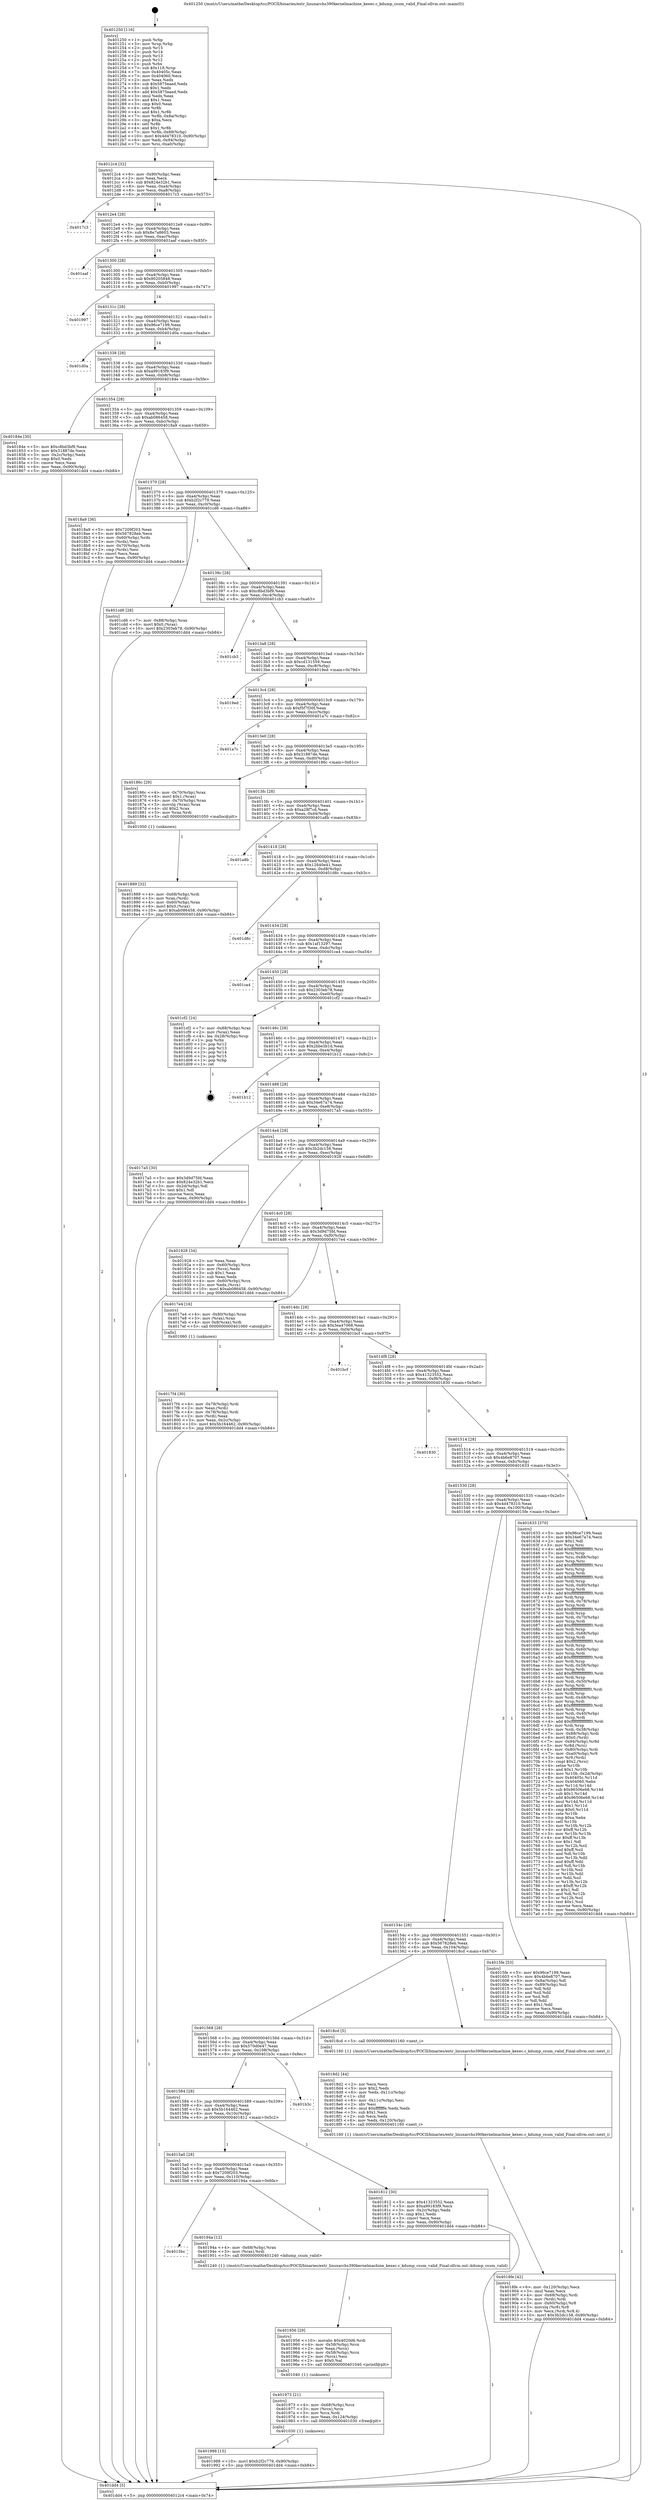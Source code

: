 digraph "0x401250" {
  label = "0x401250 (/mnt/c/Users/mathe/Desktop/tcc/POCII/binaries/extr_linuxarchs390kernelmachine_kexec.c_kdump_csum_valid_Final-ollvm.out::main(0))"
  labelloc = "t"
  node[shape=record]

  Entry [label="",width=0.3,height=0.3,shape=circle,fillcolor=black,style=filled]
  "0x4012c4" [label="{
     0x4012c4 [32]\l
     | [instrs]\l
     &nbsp;&nbsp;0x4012c4 \<+6\>: mov -0x90(%rbp),%eax\l
     &nbsp;&nbsp;0x4012ca \<+2\>: mov %eax,%ecx\l
     &nbsp;&nbsp;0x4012cc \<+6\>: sub $0x824e32b1,%ecx\l
     &nbsp;&nbsp;0x4012d2 \<+6\>: mov %eax,-0xa4(%rbp)\l
     &nbsp;&nbsp;0x4012d8 \<+6\>: mov %ecx,-0xa8(%rbp)\l
     &nbsp;&nbsp;0x4012de \<+6\>: je 00000000004017c3 \<main+0x573\>\l
  }"]
  "0x4017c3" [label="{
     0x4017c3\l
  }", style=dashed]
  "0x4012e4" [label="{
     0x4012e4 [28]\l
     | [instrs]\l
     &nbsp;&nbsp;0x4012e4 \<+5\>: jmp 00000000004012e9 \<main+0x99\>\l
     &nbsp;&nbsp;0x4012e9 \<+6\>: mov -0xa4(%rbp),%eax\l
     &nbsp;&nbsp;0x4012ef \<+5\>: sub $0x8e7a8603,%eax\l
     &nbsp;&nbsp;0x4012f4 \<+6\>: mov %eax,-0xac(%rbp)\l
     &nbsp;&nbsp;0x4012fa \<+6\>: je 0000000000401aaf \<main+0x85f\>\l
  }"]
  Exit [label="",width=0.3,height=0.3,shape=circle,fillcolor=black,style=filled,peripheries=2]
  "0x401aaf" [label="{
     0x401aaf\l
  }", style=dashed]
  "0x401300" [label="{
     0x401300 [28]\l
     | [instrs]\l
     &nbsp;&nbsp;0x401300 \<+5\>: jmp 0000000000401305 \<main+0xb5\>\l
     &nbsp;&nbsp;0x401305 \<+6\>: mov -0xa4(%rbp),%eax\l
     &nbsp;&nbsp;0x40130b \<+5\>: sub $0x90205848,%eax\l
     &nbsp;&nbsp;0x401310 \<+6\>: mov %eax,-0xb0(%rbp)\l
     &nbsp;&nbsp;0x401316 \<+6\>: je 0000000000401997 \<main+0x747\>\l
  }"]
  "0x401988" [label="{
     0x401988 [15]\l
     | [instrs]\l
     &nbsp;&nbsp;0x401988 \<+10\>: movl $0xb2f2c779,-0x90(%rbp)\l
     &nbsp;&nbsp;0x401992 \<+5\>: jmp 0000000000401dd4 \<main+0xb84\>\l
  }"]
  "0x401997" [label="{
     0x401997\l
  }", style=dashed]
  "0x40131c" [label="{
     0x40131c [28]\l
     | [instrs]\l
     &nbsp;&nbsp;0x40131c \<+5\>: jmp 0000000000401321 \<main+0xd1\>\l
     &nbsp;&nbsp;0x401321 \<+6\>: mov -0xa4(%rbp),%eax\l
     &nbsp;&nbsp;0x401327 \<+5\>: sub $0x96ce7199,%eax\l
     &nbsp;&nbsp;0x40132c \<+6\>: mov %eax,-0xb4(%rbp)\l
     &nbsp;&nbsp;0x401332 \<+6\>: je 0000000000401d0a \<main+0xaba\>\l
  }"]
  "0x401973" [label="{
     0x401973 [21]\l
     | [instrs]\l
     &nbsp;&nbsp;0x401973 \<+4\>: mov -0x68(%rbp),%rcx\l
     &nbsp;&nbsp;0x401977 \<+3\>: mov (%rcx),%rcx\l
     &nbsp;&nbsp;0x40197a \<+3\>: mov %rcx,%rdi\l
     &nbsp;&nbsp;0x40197d \<+6\>: mov %eax,-0x124(%rbp)\l
     &nbsp;&nbsp;0x401983 \<+5\>: call 0000000000401030 \<free@plt\>\l
     | [calls]\l
     &nbsp;&nbsp;0x401030 \{1\} (unknown)\l
  }"]
  "0x401d0a" [label="{
     0x401d0a\l
  }", style=dashed]
  "0x401338" [label="{
     0x401338 [28]\l
     | [instrs]\l
     &nbsp;&nbsp;0x401338 \<+5\>: jmp 000000000040133d \<main+0xed\>\l
     &nbsp;&nbsp;0x40133d \<+6\>: mov -0xa4(%rbp),%eax\l
     &nbsp;&nbsp;0x401343 \<+5\>: sub $0xa99183f9,%eax\l
     &nbsp;&nbsp;0x401348 \<+6\>: mov %eax,-0xb8(%rbp)\l
     &nbsp;&nbsp;0x40134e \<+6\>: je 000000000040184e \<main+0x5fe\>\l
  }"]
  "0x401956" [label="{
     0x401956 [29]\l
     | [instrs]\l
     &nbsp;&nbsp;0x401956 \<+10\>: movabs $0x4020d6,%rdi\l
     &nbsp;&nbsp;0x401960 \<+4\>: mov -0x58(%rbp),%rcx\l
     &nbsp;&nbsp;0x401964 \<+2\>: mov %eax,(%rcx)\l
     &nbsp;&nbsp;0x401966 \<+4\>: mov -0x58(%rbp),%rcx\l
     &nbsp;&nbsp;0x40196a \<+2\>: mov (%rcx),%esi\l
     &nbsp;&nbsp;0x40196c \<+2\>: mov $0x0,%al\l
     &nbsp;&nbsp;0x40196e \<+5\>: call 0000000000401040 \<printf@plt\>\l
     | [calls]\l
     &nbsp;&nbsp;0x401040 \{1\} (unknown)\l
  }"]
  "0x40184e" [label="{
     0x40184e [30]\l
     | [instrs]\l
     &nbsp;&nbsp;0x40184e \<+5\>: mov $0xc8bd3bf9,%eax\l
     &nbsp;&nbsp;0x401853 \<+5\>: mov $0x31887de,%ecx\l
     &nbsp;&nbsp;0x401858 \<+3\>: mov -0x2c(%rbp),%edx\l
     &nbsp;&nbsp;0x40185b \<+3\>: cmp $0x0,%edx\l
     &nbsp;&nbsp;0x40185e \<+3\>: cmove %ecx,%eax\l
     &nbsp;&nbsp;0x401861 \<+6\>: mov %eax,-0x90(%rbp)\l
     &nbsp;&nbsp;0x401867 \<+5\>: jmp 0000000000401dd4 \<main+0xb84\>\l
  }"]
  "0x401354" [label="{
     0x401354 [28]\l
     | [instrs]\l
     &nbsp;&nbsp;0x401354 \<+5\>: jmp 0000000000401359 \<main+0x109\>\l
     &nbsp;&nbsp;0x401359 \<+6\>: mov -0xa4(%rbp),%eax\l
     &nbsp;&nbsp;0x40135f \<+5\>: sub $0xab086458,%eax\l
     &nbsp;&nbsp;0x401364 \<+6\>: mov %eax,-0xbc(%rbp)\l
     &nbsp;&nbsp;0x40136a \<+6\>: je 00000000004018a9 \<main+0x659\>\l
  }"]
  "0x4015bc" [label="{
     0x4015bc\l
  }", style=dashed]
  "0x4018a9" [label="{
     0x4018a9 [36]\l
     | [instrs]\l
     &nbsp;&nbsp;0x4018a9 \<+5\>: mov $0x7209f203,%eax\l
     &nbsp;&nbsp;0x4018ae \<+5\>: mov $0x567828eb,%ecx\l
     &nbsp;&nbsp;0x4018b3 \<+4\>: mov -0x60(%rbp),%rdx\l
     &nbsp;&nbsp;0x4018b7 \<+2\>: mov (%rdx),%esi\l
     &nbsp;&nbsp;0x4018b9 \<+4\>: mov -0x70(%rbp),%rdx\l
     &nbsp;&nbsp;0x4018bd \<+2\>: cmp (%rdx),%esi\l
     &nbsp;&nbsp;0x4018bf \<+3\>: cmovl %ecx,%eax\l
     &nbsp;&nbsp;0x4018c2 \<+6\>: mov %eax,-0x90(%rbp)\l
     &nbsp;&nbsp;0x4018c8 \<+5\>: jmp 0000000000401dd4 \<main+0xb84\>\l
  }"]
  "0x401370" [label="{
     0x401370 [28]\l
     | [instrs]\l
     &nbsp;&nbsp;0x401370 \<+5\>: jmp 0000000000401375 \<main+0x125\>\l
     &nbsp;&nbsp;0x401375 \<+6\>: mov -0xa4(%rbp),%eax\l
     &nbsp;&nbsp;0x40137b \<+5\>: sub $0xb2f2c779,%eax\l
     &nbsp;&nbsp;0x401380 \<+6\>: mov %eax,-0xc0(%rbp)\l
     &nbsp;&nbsp;0x401386 \<+6\>: je 0000000000401cd6 \<main+0xa86\>\l
  }"]
  "0x40194a" [label="{
     0x40194a [12]\l
     | [instrs]\l
     &nbsp;&nbsp;0x40194a \<+4\>: mov -0x68(%rbp),%rax\l
     &nbsp;&nbsp;0x40194e \<+3\>: mov (%rax),%rdi\l
     &nbsp;&nbsp;0x401951 \<+5\>: call 0000000000401240 \<kdump_csum_valid\>\l
     | [calls]\l
     &nbsp;&nbsp;0x401240 \{1\} (/mnt/c/Users/mathe/Desktop/tcc/POCII/binaries/extr_linuxarchs390kernelmachine_kexec.c_kdump_csum_valid_Final-ollvm.out::kdump_csum_valid)\l
  }"]
  "0x401cd6" [label="{
     0x401cd6 [28]\l
     | [instrs]\l
     &nbsp;&nbsp;0x401cd6 \<+7\>: mov -0x88(%rbp),%rax\l
     &nbsp;&nbsp;0x401cdd \<+6\>: movl $0x0,(%rax)\l
     &nbsp;&nbsp;0x401ce3 \<+10\>: movl $0x2303eb78,-0x90(%rbp)\l
     &nbsp;&nbsp;0x401ced \<+5\>: jmp 0000000000401dd4 \<main+0xb84\>\l
  }"]
  "0x40138c" [label="{
     0x40138c [28]\l
     | [instrs]\l
     &nbsp;&nbsp;0x40138c \<+5\>: jmp 0000000000401391 \<main+0x141\>\l
     &nbsp;&nbsp;0x401391 \<+6\>: mov -0xa4(%rbp),%eax\l
     &nbsp;&nbsp;0x401397 \<+5\>: sub $0xc8bd3bf9,%eax\l
     &nbsp;&nbsp;0x40139c \<+6\>: mov %eax,-0xc4(%rbp)\l
     &nbsp;&nbsp;0x4013a2 \<+6\>: je 0000000000401cb3 \<main+0xa63\>\l
  }"]
  "0x4018fe" [label="{
     0x4018fe [42]\l
     | [instrs]\l
     &nbsp;&nbsp;0x4018fe \<+6\>: mov -0x120(%rbp),%ecx\l
     &nbsp;&nbsp;0x401904 \<+3\>: imul %eax,%ecx\l
     &nbsp;&nbsp;0x401907 \<+4\>: mov -0x68(%rbp),%rdi\l
     &nbsp;&nbsp;0x40190b \<+3\>: mov (%rdi),%rdi\l
     &nbsp;&nbsp;0x40190e \<+4\>: mov -0x60(%rbp),%r8\l
     &nbsp;&nbsp;0x401912 \<+3\>: movslq (%r8),%r8\l
     &nbsp;&nbsp;0x401915 \<+4\>: mov %ecx,(%rdi,%r8,4)\l
     &nbsp;&nbsp;0x401919 \<+10\>: movl $0x3b2dc158,-0x90(%rbp)\l
     &nbsp;&nbsp;0x401923 \<+5\>: jmp 0000000000401dd4 \<main+0xb84\>\l
  }"]
  "0x401cb3" [label="{
     0x401cb3\l
  }", style=dashed]
  "0x4013a8" [label="{
     0x4013a8 [28]\l
     | [instrs]\l
     &nbsp;&nbsp;0x4013a8 \<+5\>: jmp 00000000004013ad \<main+0x15d\>\l
     &nbsp;&nbsp;0x4013ad \<+6\>: mov -0xa4(%rbp),%eax\l
     &nbsp;&nbsp;0x4013b3 \<+5\>: sub $0xcd131559,%eax\l
     &nbsp;&nbsp;0x4013b8 \<+6\>: mov %eax,-0xc8(%rbp)\l
     &nbsp;&nbsp;0x4013be \<+6\>: je 00000000004019ed \<main+0x79d\>\l
  }"]
  "0x4018d2" [label="{
     0x4018d2 [44]\l
     | [instrs]\l
     &nbsp;&nbsp;0x4018d2 \<+2\>: xor %ecx,%ecx\l
     &nbsp;&nbsp;0x4018d4 \<+5\>: mov $0x2,%edx\l
     &nbsp;&nbsp;0x4018d9 \<+6\>: mov %edx,-0x11c(%rbp)\l
     &nbsp;&nbsp;0x4018df \<+1\>: cltd\l
     &nbsp;&nbsp;0x4018e0 \<+6\>: mov -0x11c(%rbp),%esi\l
     &nbsp;&nbsp;0x4018e6 \<+2\>: idiv %esi\l
     &nbsp;&nbsp;0x4018e8 \<+6\>: imul $0xfffffffe,%edx,%edx\l
     &nbsp;&nbsp;0x4018ee \<+3\>: sub $0x1,%ecx\l
     &nbsp;&nbsp;0x4018f1 \<+2\>: sub %ecx,%edx\l
     &nbsp;&nbsp;0x4018f3 \<+6\>: mov %edx,-0x120(%rbp)\l
     &nbsp;&nbsp;0x4018f9 \<+5\>: call 0000000000401160 \<next_i\>\l
     | [calls]\l
     &nbsp;&nbsp;0x401160 \{1\} (/mnt/c/Users/mathe/Desktop/tcc/POCII/binaries/extr_linuxarchs390kernelmachine_kexec.c_kdump_csum_valid_Final-ollvm.out::next_i)\l
  }"]
  "0x4019ed" [label="{
     0x4019ed\l
  }", style=dashed]
  "0x4013c4" [label="{
     0x4013c4 [28]\l
     | [instrs]\l
     &nbsp;&nbsp;0x4013c4 \<+5\>: jmp 00000000004013c9 \<main+0x179\>\l
     &nbsp;&nbsp;0x4013c9 \<+6\>: mov -0xa4(%rbp),%eax\l
     &nbsp;&nbsp;0x4013cf \<+5\>: sub $0xf5f7f30f,%eax\l
     &nbsp;&nbsp;0x4013d4 \<+6\>: mov %eax,-0xcc(%rbp)\l
     &nbsp;&nbsp;0x4013da \<+6\>: je 0000000000401a7c \<main+0x82c\>\l
  }"]
  "0x401889" [label="{
     0x401889 [32]\l
     | [instrs]\l
     &nbsp;&nbsp;0x401889 \<+4\>: mov -0x68(%rbp),%rdi\l
     &nbsp;&nbsp;0x40188d \<+3\>: mov %rax,(%rdi)\l
     &nbsp;&nbsp;0x401890 \<+4\>: mov -0x60(%rbp),%rax\l
     &nbsp;&nbsp;0x401894 \<+6\>: movl $0x0,(%rax)\l
     &nbsp;&nbsp;0x40189a \<+10\>: movl $0xab086458,-0x90(%rbp)\l
     &nbsp;&nbsp;0x4018a4 \<+5\>: jmp 0000000000401dd4 \<main+0xb84\>\l
  }"]
  "0x401a7c" [label="{
     0x401a7c\l
  }", style=dashed]
  "0x4013e0" [label="{
     0x4013e0 [28]\l
     | [instrs]\l
     &nbsp;&nbsp;0x4013e0 \<+5\>: jmp 00000000004013e5 \<main+0x195\>\l
     &nbsp;&nbsp;0x4013e5 \<+6\>: mov -0xa4(%rbp),%eax\l
     &nbsp;&nbsp;0x4013eb \<+5\>: sub $0x31887de,%eax\l
     &nbsp;&nbsp;0x4013f0 \<+6\>: mov %eax,-0xd0(%rbp)\l
     &nbsp;&nbsp;0x4013f6 \<+6\>: je 000000000040186c \<main+0x61c\>\l
  }"]
  "0x4015a0" [label="{
     0x4015a0 [28]\l
     | [instrs]\l
     &nbsp;&nbsp;0x4015a0 \<+5\>: jmp 00000000004015a5 \<main+0x355\>\l
     &nbsp;&nbsp;0x4015a5 \<+6\>: mov -0xa4(%rbp),%eax\l
     &nbsp;&nbsp;0x4015ab \<+5\>: sub $0x7209f203,%eax\l
     &nbsp;&nbsp;0x4015b0 \<+6\>: mov %eax,-0x110(%rbp)\l
     &nbsp;&nbsp;0x4015b6 \<+6\>: je 000000000040194a \<main+0x6fa\>\l
  }"]
  "0x40186c" [label="{
     0x40186c [29]\l
     | [instrs]\l
     &nbsp;&nbsp;0x40186c \<+4\>: mov -0x70(%rbp),%rax\l
     &nbsp;&nbsp;0x401870 \<+6\>: movl $0x1,(%rax)\l
     &nbsp;&nbsp;0x401876 \<+4\>: mov -0x70(%rbp),%rax\l
     &nbsp;&nbsp;0x40187a \<+3\>: movslq (%rax),%rax\l
     &nbsp;&nbsp;0x40187d \<+4\>: shl $0x2,%rax\l
     &nbsp;&nbsp;0x401881 \<+3\>: mov %rax,%rdi\l
     &nbsp;&nbsp;0x401884 \<+5\>: call 0000000000401050 \<malloc@plt\>\l
     | [calls]\l
     &nbsp;&nbsp;0x401050 \{1\} (unknown)\l
  }"]
  "0x4013fc" [label="{
     0x4013fc [28]\l
     | [instrs]\l
     &nbsp;&nbsp;0x4013fc \<+5\>: jmp 0000000000401401 \<main+0x1b1\>\l
     &nbsp;&nbsp;0x401401 \<+6\>: mov -0xa4(%rbp),%eax\l
     &nbsp;&nbsp;0x401407 \<+5\>: sub $0xa28f7cd,%eax\l
     &nbsp;&nbsp;0x40140c \<+6\>: mov %eax,-0xd4(%rbp)\l
     &nbsp;&nbsp;0x401412 \<+6\>: je 0000000000401a8b \<main+0x83b\>\l
  }"]
  "0x401812" [label="{
     0x401812 [30]\l
     | [instrs]\l
     &nbsp;&nbsp;0x401812 \<+5\>: mov $0x41323552,%eax\l
     &nbsp;&nbsp;0x401817 \<+5\>: mov $0xa99183f9,%ecx\l
     &nbsp;&nbsp;0x40181c \<+3\>: mov -0x2c(%rbp),%edx\l
     &nbsp;&nbsp;0x40181f \<+3\>: cmp $0x1,%edx\l
     &nbsp;&nbsp;0x401822 \<+3\>: cmovl %ecx,%eax\l
     &nbsp;&nbsp;0x401825 \<+6\>: mov %eax,-0x90(%rbp)\l
     &nbsp;&nbsp;0x40182b \<+5\>: jmp 0000000000401dd4 \<main+0xb84\>\l
  }"]
  "0x401a8b" [label="{
     0x401a8b\l
  }", style=dashed]
  "0x401418" [label="{
     0x401418 [28]\l
     | [instrs]\l
     &nbsp;&nbsp;0x401418 \<+5\>: jmp 000000000040141d \<main+0x1cd\>\l
     &nbsp;&nbsp;0x40141d \<+6\>: mov -0xa4(%rbp),%eax\l
     &nbsp;&nbsp;0x401423 \<+5\>: sub $0x12640e41,%eax\l
     &nbsp;&nbsp;0x401428 \<+6\>: mov %eax,-0xd8(%rbp)\l
     &nbsp;&nbsp;0x40142e \<+6\>: je 0000000000401d8c \<main+0xb3c\>\l
  }"]
  "0x401584" [label="{
     0x401584 [28]\l
     | [instrs]\l
     &nbsp;&nbsp;0x401584 \<+5\>: jmp 0000000000401589 \<main+0x339\>\l
     &nbsp;&nbsp;0x401589 \<+6\>: mov -0xa4(%rbp),%eax\l
     &nbsp;&nbsp;0x40158f \<+5\>: sub $0x5b164462,%eax\l
     &nbsp;&nbsp;0x401594 \<+6\>: mov %eax,-0x10c(%rbp)\l
     &nbsp;&nbsp;0x40159a \<+6\>: je 0000000000401812 \<main+0x5c2\>\l
  }"]
  "0x401d8c" [label="{
     0x401d8c\l
  }", style=dashed]
  "0x401434" [label="{
     0x401434 [28]\l
     | [instrs]\l
     &nbsp;&nbsp;0x401434 \<+5\>: jmp 0000000000401439 \<main+0x1e9\>\l
     &nbsp;&nbsp;0x401439 \<+6\>: mov -0xa4(%rbp),%eax\l
     &nbsp;&nbsp;0x40143f \<+5\>: sub $0x1af13297,%eax\l
     &nbsp;&nbsp;0x401444 \<+6\>: mov %eax,-0xdc(%rbp)\l
     &nbsp;&nbsp;0x40144a \<+6\>: je 0000000000401ca4 \<main+0xa54\>\l
  }"]
  "0x401b3c" [label="{
     0x401b3c\l
  }", style=dashed]
  "0x401ca4" [label="{
     0x401ca4\l
  }", style=dashed]
  "0x401450" [label="{
     0x401450 [28]\l
     | [instrs]\l
     &nbsp;&nbsp;0x401450 \<+5\>: jmp 0000000000401455 \<main+0x205\>\l
     &nbsp;&nbsp;0x401455 \<+6\>: mov -0xa4(%rbp),%eax\l
     &nbsp;&nbsp;0x40145b \<+5\>: sub $0x2303eb78,%eax\l
     &nbsp;&nbsp;0x401460 \<+6\>: mov %eax,-0xe0(%rbp)\l
     &nbsp;&nbsp;0x401466 \<+6\>: je 0000000000401cf2 \<main+0xaa2\>\l
  }"]
  "0x401568" [label="{
     0x401568 [28]\l
     | [instrs]\l
     &nbsp;&nbsp;0x401568 \<+5\>: jmp 000000000040156d \<main+0x31d\>\l
     &nbsp;&nbsp;0x40156d \<+6\>: mov -0xa4(%rbp),%eax\l
     &nbsp;&nbsp;0x401573 \<+5\>: sub $0x570d0e47,%eax\l
     &nbsp;&nbsp;0x401578 \<+6\>: mov %eax,-0x108(%rbp)\l
     &nbsp;&nbsp;0x40157e \<+6\>: je 0000000000401b3c \<main+0x8ec\>\l
  }"]
  "0x401cf2" [label="{
     0x401cf2 [24]\l
     | [instrs]\l
     &nbsp;&nbsp;0x401cf2 \<+7\>: mov -0x88(%rbp),%rax\l
     &nbsp;&nbsp;0x401cf9 \<+2\>: mov (%rax),%eax\l
     &nbsp;&nbsp;0x401cfb \<+4\>: lea -0x28(%rbp),%rsp\l
     &nbsp;&nbsp;0x401cff \<+1\>: pop %rbx\l
     &nbsp;&nbsp;0x401d00 \<+2\>: pop %r12\l
     &nbsp;&nbsp;0x401d02 \<+2\>: pop %r13\l
     &nbsp;&nbsp;0x401d04 \<+2\>: pop %r14\l
     &nbsp;&nbsp;0x401d06 \<+2\>: pop %r15\l
     &nbsp;&nbsp;0x401d08 \<+1\>: pop %rbp\l
     &nbsp;&nbsp;0x401d09 \<+1\>: ret\l
  }"]
  "0x40146c" [label="{
     0x40146c [28]\l
     | [instrs]\l
     &nbsp;&nbsp;0x40146c \<+5\>: jmp 0000000000401471 \<main+0x221\>\l
     &nbsp;&nbsp;0x401471 \<+6\>: mov -0xa4(%rbp),%eax\l
     &nbsp;&nbsp;0x401477 \<+5\>: sub $0x2bbe3b1d,%eax\l
     &nbsp;&nbsp;0x40147c \<+6\>: mov %eax,-0xe4(%rbp)\l
     &nbsp;&nbsp;0x401482 \<+6\>: je 0000000000401b12 \<main+0x8c2\>\l
  }"]
  "0x4018cd" [label="{
     0x4018cd [5]\l
     | [instrs]\l
     &nbsp;&nbsp;0x4018cd \<+5\>: call 0000000000401160 \<next_i\>\l
     | [calls]\l
     &nbsp;&nbsp;0x401160 \{1\} (/mnt/c/Users/mathe/Desktop/tcc/POCII/binaries/extr_linuxarchs390kernelmachine_kexec.c_kdump_csum_valid_Final-ollvm.out::next_i)\l
  }"]
  "0x401b12" [label="{
     0x401b12\l
  }", style=dashed]
  "0x401488" [label="{
     0x401488 [28]\l
     | [instrs]\l
     &nbsp;&nbsp;0x401488 \<+5\>: jmp 000000000040148d \<main+0x23d\>\l
     &nbsp;&nbsp;0x40148d \<+6\>: mov -0xa4(%rbp),%eax\l
     &nbsp;&nbsp;0x401493 \<+5\>: sub $0x34e67a74,%eax\l
     &nbsp;&nbsp;0x401498 \<+6\>: mov %eax,-0xe8(%rbp)\l
     &nbsp;&nbsp;0x40149e \<+6\>: je 00000000004017a5 \<main+0x555\>\l
  }"]
  "0x4017f4" [label="{
     0x4017f4 [30]\l
     | [instrs]\l
     &nbsp;&nbsp;0x4017f4 \<+4\>: mov -0x78(%rbp),%rdi\l
     &nbsp;&nbsp;0x4017f8 \<+2\>: mov %eax,(%rdi)\l
     &nbsp;&nbsp;0x4017fa \<+4\>: mov -0x78(%rbp),%rdi\l
     &nbsp;&nbsp;0x4017fe \<+2\>: mov (%rdi),%eax\l
     &nbsp;&nbsp;0x401800 \<+3\>: mov %eax,-0x2c(%rbp)\l
     &nbsp;&nbsp;0x401803 \<+10\>: movl $0x5b164462,-0x90(%rbp)\l
     &nbsp;&nbsp;0x40180d \<+5\>: jmp 0000000000401dd4 \<main+0xb84\>\l
  }"]
  "0x4017a5" [label="{
     0x4017a5 [30]\l
     | [instrs]\l
     &nbsp;&nbsp;0x4017a5 \<+5\>: mov $0x3d9d75fd,%eax\l
     &nbsp;&nbsp;0x4017aa \<+5\>: mov $0x824e32b1,%ecx\l
     &nbsp;&nbsp;0x4017af \<+3\>: mov -0x2d(%rbp),%dl\l
     &nbsp;&nbsp;0x4017b2 \<+3\>: test $0x1,%dl\l
     &nbsp;&nbsp;0x4017b5 \<+3\>: cmovne %ecx,%eax\l
     &nbsp;&nbsp;0x4017b8 \<+6\>: mov %eax,-0x90(%rbp)\l
     &nbsp;&nbsp;0x4017be \<+5\>: jmp 0000000000401dd4 \<main+0xb84\>\l
  }"]
  "0x4014a4" [label="{
     0x4014a4 [28]\l
     | [instrs]\l
     &nbsp;&nbsp;0x4014a4 \<+5\>: jmp 00000000004014a9 \<main+0x259\>\l
     &nbsp;&nbsp;0x4014a9 \<+6\>: mov -0xa4(%rbp),%eax\l
     &nbsp;&nbsp;0x4014af \<+5\>: sub $0x3b2dc158,%eax\l
     &nbsp;&nbsp;0x4014b4 \<+6\>: mov %eax,-0xec(%rbp)\l
     &nbsp;&nbsp;0x4014ba \<+6\>: je 0000000000401928 \<main+0x6d8\>\l
  }"]
  "0x401250" [label="{
     0x401250 [116]\l
     | [instrs]\l
     &nbsp;&nbsp;0x401250 \<+1\>: push %rbp\l
     &nbsp;&nbsp;0x401251 \<+3\>: mov %rsp,%rbp\l
     &nbsp;&nbsp;0x401254 \<+2\>: push %r15\l
     &nbsp;&nbsp;0x401256 \<+2\>: push %r14\l
     &nbsp;&nbsp;0x401258 \<+2\>: push %r13\l
     &nbsp;&nbsp;0x40125a \<+2\>: push %r12\l
     &nbsp;&nbsp;0x40125c \<+1\>: push %rbx\l
     &nbsp;&nbsp;0x40125d \<+7\>: sub $0x118,%rsp\l
     &nbsp;&nbsp;0x401264 \<+7\>: mov 0x40405c,%eax\l
     &nbsp;&nbsp;0x40126b \<+7\>: mov 0x404060,%ecx\l
     &nbsp;&nbsp;0x401272 \<+2\>: mov %eax,%edx\l
     &nbsp;&nbsp;0x401274 \<+6\>: sub $0x5875eaed,%edx\l
     &nbsp;&nbsp;0x40127a \<+3\>: sub $0x1,%edx\l
     &nbsp;&nbsp;0x40127d \<+6\>: add $0x5875eaed,%edx\l
     &nbsp;&nbsp;0x401283 \<+3\>: imul %edx,%eax\l
     &nbsp;&nbsp;0x401286 \<+3\>: and $0x1,%eax\l
     &nbsp;&nbsp;0x401289 \<+3\>: cmp $0x0,%eax\l
     &nbsp;&nbsp;0x40128c \<+4\>: sete %r8b\l
     &nbsp;&nbsp;0x401290 \<+4\>: and $0x1,%r8b\l
     &nbsp;&nbsp;0x401294 \<+7\>: mov %r8b,-0x8a(%rbp)\l
     &nbsp;&nbsp;0x40129b \<+3\>: cmp $0xa,%ecx\l
     &nbsp;&nbsp;0x40129e \<+4\>: setl %r8b\l
     &nbsp;&nbsp;0x4012a2 \<+4\>: and $0x1,%r8b\l
     &nbsp;&nbsp;0x4012a6 \<+7\>: mov %r8b,-0x89(%rbp)\l
     &nbsp;&nbsp;0x4012ad \<+10\>: movl $0x4d478310,-0x90(%rbp)\l
     &nbsp;&nbsp;0x4012b7 \<+6\>: mov %edi,-0x94(%rbp)\l
     &nbsp;&nbsp;0x4012bd \<+7\>: mov %rsi,-0xa0(%rbp)\l
  }"]
  "0x401928" [label="{
     0x401928 [34]\l
     | [instrs]\l
     &nbsp;&nbsp;0x401928 \<+2\>: xor %eax,%eax\l
     &nbsp;&nbsp;0x40192a \<+4\>: mov -0x60(%rbp),%rcx\l
     &nbsp;&nbsp;0x40192e \<+2\>: mov (%rcx),%edx\l
     &nbsp;&nbsp;0x401930 \<+3\>: sub $0x1,%eax\l
     &nbsp;&nbsp;0x401933 \<+2\>: sub %eax,%edx\l
     &nbsp;&nbsp;0x401935 \<+4\>: mov -0x60(%rbp),%rcx\l
     &nbsp;&nbsp;0x401939 \<+2\>: mov %edx,(%rcx)\l
     &nbsp;&nbsp;0x40193b \<+10\>: movl $0xab086458,-0x90(%rbp)\l
     &nbsp;&nbsp;0x401945 \<+5\>: jmp 0000000000401dd4 \<main+0xb84\>\l
  }"]
  "0x4014c0" [label="{
     0x4014c0 [28]\l
     | [instrs]\l
     &nbsp;&nbsp;0x4014c0 \<+5\>: jmp 00000000004014c5 \<main+0x275\>\l
     &nbsp;&nbsp;0x4014c5 \<+6\>: mov -0xa4(%rbp),%eax\l
     &nbsp;&nbsp;0x4014cb \<+5\>: sub $0x3d9d75fd,%eax\l
     &nbsp;&nbsp;0x4014d0 \<+6\>: mov %eax,-0xf0(%rbp)\l
     &nbsp;&nbsp;0x4014d6 \<+6\>: je 00000000004017e4 \<main+0x594\>\l
  }"]
  "0x401dd4" [label="{
     0x401dd4 [5]\l
     | [instrs]\l
     &nbsp;&nbsp;0x401dd4 \<+5\>: jmp 00000000004012c4 \<main+0x74\>\l
  }"]
  "0x4017e4" [label="{
     0x4017e4 [16]\l
     | [instrs]\l
     &nbsp;&nbsp;0x4017e4 \<+4\>: mov -0x80(%rbp),%rax\l
     &nbsp;&nbsp;0x4017e8 \<+3\>: mov (%rax),%rax\l
     &nbsp;&nbsp;0x4017eb \<+4\>: mov 0x8(%rax),%rdi\l
     &nbsp;&nbsp;0x4017ef \<+5\>: call 0000000000401060 \<atoi@plt\>\l
     | [calls]\l
     &nbsp;&nbsp;0x401060 \{1\} (unknown)\l
  }"]
  "0x4014dc" [label="{
     0x4014dc [28]\l
     | [instrs]\l
     &nbsp;&nbsp;0x4014dc \<+5\>: jmp 00000000004014e1 \<main+0x291\>\l
     &nbsp;&nbsp;0x4014e1 \<+6\>: mov -0xa4(%rbp),%eax\l
     &nbsp;&nbsp;0x4014e7 \<+5\>: sub $0x3ea47068,%eax\l
     &nbsp;&nbsp;0x4014ec \<+6\>: mov %eax,-0xf4(%rbp)\l
     &nbsp;&nbsp;0x4014f2 \<+6\>: je 0000000000401bcf \<main+0x97f\>\l
  }"]
  "0x40154c" [label="{
     0x40154c [28]\l
     | [instrs]\l
     &nbsp;&nbsp;0x40154c \<+5\>: jmp 0000000000401551 \<main+0x301\>\l
     &nbsp;&nbsp;0x401551 \<+6\>: mov -0xa4(%rbp),%eax\l
     &nbsp;&nbsp;0x401557 \<+5\>: sub $0x567828eb,%eax\l
     &nbsp;&nbsp;0x40155c \<+6\>: mov %eax,-0x104(%rbp)\l
     &nbsp;&nbsp;0x401562 \<+6\>: je 00000000004018cd \<main+0x67d\>\l
  }"]
  "0x401bcf" [label="{
     0x401bcf\l
  }", style=dashed]
  "0x4014f8" [label="{
     0x4014f8 [28]\l
     | [instrs]\l
     &nbsp;&nbsp;0x4014f8 \<+5\>: jmp 00000000004014fd \<main+0x2ad\>\l
     &nbsp;&nbsp;0x4014fd \<+6\>: mov -0xa4(%rbp),%eax\l
     &nbsp;&nbsp;0x401503 \<+5\>: sub $0x41323552,%eax\l
     &nbsp;&nbsp;0x401508 \<+6\>: mov %eax,-0xf8(%rbp)\l
     &nbsp;&nbsp;0x40150e \<+6\>: je 0000000000401830 \<main+0x5e0\>\l
  }"]
  "0x4015fe" [label="{
     0x4015fe [53]\l
     | [instrs]\l
     &nbsp;&nbsp;0x4015fe \<+5\>: mov $0x96ce7199,%eax\l
     &nbsp;&nbsp;0x401603 \<+5\>: mov $0x4b6e8707,%ecx\l
     &nbsp;&nbsp;0x401608 \<+6\>: mov -0x8a(%rbp),%dl\l
     &nbsp;&nbsp;0x40160e \<+7\>: mov -0x89(%rbp),%sil\l
     &nbsp;&nbsp;0x401615 \<+3\>: mov %dl,%dil\l
     &nbsp;&nbsp;0x401618 \<+3\>: and %sil,%dil\l
     &nbsp;&nbsp;0x40161b \<+3\>: xor %sil,%dl\l
     &nbsp;&nbsp;0x40161e \<+3\>: or %dl,%dil\l
     &nbsp;&nbsp;0x401621 \<+4\>: test $0x1,%dil\l
     &nbsp;&nbsp;0x401625 \<+3\>: cmovne %ecx,%eax\l
     &nbsp;&nbsp;0x401628 \<+6\>: mov %eax,-0x90(%rbp)\l
     &nbsp;&nbsp;0x40162e \<+5\>: jmp 0000000000401dd4 \<main+0xb84\>\l
  }"]
  "0x401830" [label="{
     0x401830\l
  }", style=dashed]
  "0x401514" [label="{
     0x401514 [28]\l
     | [instrs]\l
     &nbsp;&nbsp;0x401514 \<+5\>: jmp 0000000000401519 \<main+0x2c9\>\l
     &nbsp;&nbsp;0x401519 \<+6\>: mov -0xa4(%rbp),%eax\l
     &nbsp;&nbsp;0x40151f \<+5\>: sub $0x4b6e8707,%eax\l
     &nbsp;&nbsp;0x401524 \<+6\>: mov %eax,-0xfc(%rbp)\l
     &nbsp;&nbsp;0x40152a \<+6\>: je 0000000000401633 \<main+0x3e3\>\l
  }"]
  "0x401530" [label="{
     0x401530 [28]\l
     | [instrs]\l
     &nbsp;&nbsp;0x401530 \<+5\>: jmp 0000000000401535 \<main+0x2e5\>\l
     &nbsp;&nbsp;0x401535 \<+6\>: mov -0xa4(%rbp),%eax\l
     &nbsp;&nbsp;0x40153b \<+5\>: sub $0x4d478310,%eax\l
     &nbsp;&nbsp;0x401540 \<+6\>: mov %eax,-0x100(%rbp)\l
     &nbsp;&nbsp;0x401546 \<+6\>: je 00000000004015fe \<main+0x3ae\>\l
  }"]
  "0x401633" [label="{
     0x401633 [370]\l
     | [instrs]\l
     &nbsp;&nbsp;0x401633 \<+5\>: mov $0x96ce7199,%eax\l
     &nbsp;&nbsp;0x401638 \<+5\>: mov $0x34e67a74,%ecx\l
     &nbsp;&nbsp;0x40163d \<+2\>: mov $0x1,%dl\l
     &nbsp;&nbsp;0x40163f \<+3\>: mov %rsp,%rsi\l
     &nbsp;&nbsp;0x401642 \<+4\>: add $0xfffffffffffffff0,%rsi\l
     &nbsp;&nbsp;0x401646 \<+3\>: mov %rsi,%rsp\l
     &nbsp;&nbsp;0x401649 \<+7\>: mov %rsi,-0x88(%rbp)\l
     &nbsp;&nbsp;0x401650 \<+3\>: mov %rsp,%rsi\l
     &nbsp;&nbsp;0x401653 \<+4\>: add $0xfffffffffffffff0,%rsi\l
     &nbsp;&nbsp;0x401657 \<+3\>: mov %rsi,%rsp\l
     &nbsp;&nbsp;0x40165a \<+3\>: mov %rsp,%rdi\l
     &nbsp;&nbsp;0x40165d \<+4\>: add $0xfffffffffffffff0,%rdi\l
     &nbsp;&nbsp;0x401661 \<+3\>: mov %rdi,%rsp\l
     &nbsp;&nbsp;0x401664 \<+4\>: mov %rdi,-0x80(%rbp)\l
     &nbsp;&nbsp;0x401668 \<+3\>: mov %rsp,%rdi\l
     &nbsp;&nbsp;0x40166b \<+4\>: add $0xfffffffffffffff0,%rdi\l
     &nbsp;&nbsp;0x40166f \<+3\>: mov %rdi,%rsp\l
     &nbsp;&nbsp;0x401672 \<+4\>: mov %rdi,-0x78(%rbp)\l
     &nbsp;&nbsp;0x401676 \<+3\>: mov %rsp,%rdi\l
     &nbsp;&nbsp;0x401679 \<+4\>: add $0xfffffffffffffff0,%rdi\l
     &nbsp;&nbsp;0x40167d \<+3\>: mov %rdi,%rsp\l
     &nbsp;&nbsp;0x401680 \<+4\>: mov %rdi,-0x70(%rbp)\l
     &nbsp;&nbsp;0x401684 \<+3\>: mov %rsp,%rdi\l
     &nbsp;&nbsp;0x401687 \<+4\>: add $0xfffffffffffffff0,%rdi\l
     &nbsp;&nbsp;0x40168b \<+3\>: mov %rdi,%rsp\l
     &nbsp;&nbsp;0x40168e \<+4\>: mov %rdi,-0x68(%rbp)\l
     &nbsp;&nbsp;0x401692 \<+3\>: mov %rsp,%rdi\l
     &nbsp;&nbsp;0x401695 \<+4\>: add $0xfffffffffffffff0,%rdi\l
     &nbsp;&nbsp;0x401699 \<+3\>: mov %rdi,%rsp\l
     &nbsp;&nbsp;0x40169c \<+4\>: mov %rdi,-0x60(%rbp)\l
     &nbsp;&nbsp;0x4016a0 \<+3\>: mov %rsp,%rdi\l
     &nbsp;&nbsp;0x4016a3 \<+4\>: add $0xfffffffffffffff0,%rdi\l
     &nbsp;&nbsp;0x4016a7 \<+3\>: mov %rdi,%rsp\l
     &nbsp;&nbsp;0x4016aa \<+4\>: mov %rdi,-0x58(%rbp)\l
     &nbsp;&nbsp;0x4016ae \<+3\>: mov %rsp,%rdi\l
     &nbsp;&nbsp;0x4016b1 \<+4\>: add $0xfffffffffffffff0,%rdi\l
     &nbsp;&nbsp;0x4016b5 \<+3\>: mov %rdi,%rsp\l
     &nbsp;&nbsp;0x4016b8 \<+4\>: mov %rdi,-0x50(%rbp)\l
     &nbsp;&nbsp;0x4016bc \<+3\>: mov %rsp,%rdi\l
     &nbsp;&nbsp;0x4016bf \<+4\>: add $0xfffffffffffffff0,%rdi\l
     &nbsp;&nbsp;0x4016c3 \<+3\>: mov %rdi,%rsp\l
     &nbsp;&nbsp;0x4016c6 \<+4\>: mov %rdi,-0x48(%rbp)\l
     &nbsp;&nbsp;0x4016ca \<+3\>: mov %rsp,%rdi\l
     &nbsp;&nbsp;0x4016cd \<+4\>: add $0xfffffffffffffff0,%rdi\l
     &nbsp;&nbsp;0x4016d1 \<+3\>: mov %rdi,%rsp\l
     &nbsp;&nbsp;0x4016d4 \<+4\>: mov %rdi,-0x40(%rbp)\l
     &nbsp;&nbsp;0x4016d8 \<+3\>: mov %rsp,%rdi\l
     &nbsp;&nbsp;0x4016db \<+4\>: add $0xfffffffffffffff0,%rdi\l
     &nbsp;&nbsp;0x4016df \<+3\>: mov %rdi,%rsp\l
     &nbsp;&nbsp;0x4016e2 \<+4\>: mov %rdi,-0x38(%rbp)\l
     &nbsp;&nbsp;0x4016e6 \<+7\>: mov -0x88(%rbp),%rdi\l
     &nbsp;&nbsp;0x4016ed \<+6\>: movl $0x0,(%rdi)\l
     &nbsp;&nbsp;0x4016f3 \<+7\>: mov -0x94(%rbp),%r8d\l
     &nbsp;&nbsp;0x4016fa \<+3\>: mov %r8d,(%rsi)\l
     &nbsp;&nbsp;0x4016fd \<+4\>: mov -0x80(%rbp),%rdi\l
     &nbsp;&nbsp;0x401701 \<+7\>: mov -0xa0(%rbp),%r9\l
     &nbsp;&nbsp;0x401708 \<+3\>: mov %r9,(%rdi)\l
     &nbsp;&nbsp;0x40170b \<+3\>: cmpl $0x2,(%rsi)\l
     &nbsp;&nbsp;0x40170e \<+4\>: setne %r10b\l
     &nbsp;&nbsp;0x401712 \<+4\>: and $0x1,%r10b\l
     &nbsp;&nbsp;0x401716 \<+4\>: mov %r10b,-0x2d(%rbp)\l
     &nbsp;&nbsp;0x40171a \<+8\>: mov 0x40405c,%r11d\l
     &nbsp;&nbsp;0x401722 \<+7\>: mov 0x404060,%ebx\l
     &nbsp;&nbsp;0x401729 \<+3\>: mov %r11d,%r14d\l
     &nbsp;&nbsp;0x40172c \<+7\>: sub $0x96506e68,%r14d\l
     &nbsp;&nbsp;0x401733 \<+4\>: sub $0x1,%r14d\l
     &nbsp;&nbsp;0x401737 \<+7\>: add $0x96506e68,%r14d\l
     &nbsp;&nbsp;0x40173e \<+4\>: imul %r14d,%r11d\l
     &nbsp;&nbsp;0x401742 \<+4\>: and $0x1,%r11d\l
     &nbsp;&nbsp;0x401746 \<+4\>: cmp $0x0,%r11d\l
     &nbsp;&nbsp;0x40174a \<+4\>: sete %r10b\l
     &nbsp;&nbsp;0x40174e \<+3\>: cmp $0xa,%ebx\l
     &nbsp;&nbsp;0x401751 \<+4\>: setl %r15b\l
     &nbsp;&nbsp;0x401755 \<+3\>: mov %r10b,%r12b\l
     &nbsp;&nbsp;0x401758 \<+4\>: xor $0xff,%r12b\l
     &nbsp;&nbsp;0x40175c \<+3\>: mov %r15b,%r13b\l
     &nbsp;&nbsp;0x40175f \<+4\>: xor $0xff,%r13b\l
     &nbsp;&nbsp;0x401763 \<+3\>: xor $0x1,%dl\l
     &nbsp;&nbsp;0x401766 \<+3\>: mov %r12b,%sil\l
     &nbsp;&nbsp;0x401769 \<+4\>: and $0xff,%sil\l
     &nbsp;&nbsp;0x40176d \<+3\>: and %dl,%r10b\l
     &nbsp;&nbsp;0x401770 \<+3\>: mov %r13b,%dil\l
     &nbsp;&nbsp;0x401773 \<+4\>: and $0xff,%dil\l
     &nbsp;&nbsp;0x401777 \<+3\>: and %dl,%r15b\l
     &nbsp;&nbsp;0x40177a \<+3\>: or %r10b,%sil\l
     &nbsp;&nbsp;0x40177d \<+3\>: or %r15b,%dil\l
     &nbsp;&nbsp;0x401780 \<+3\>: xor %dil,%sil\l
     &nbsp;&nbsp;0x401783 \<+3\>: or %r13b,%r12b\l
     &nbsp;&nbsp;0x401786 \<+4\>: xor $0xff,%r12b\l
     &nbsp;&nbsp;0x40178a \<+3\>: or $0x1,%dl\l
     &nbsp;&nbsp;0x40178d \<+3\>: and %dl,%r12b\l
     &nbsp;&nbsp;0x401790 \<+3\>: or %r12b,%sil\l
     &nbsp;&nbsp;0x401793 \<+4\>: test $0x1,%sil\l
     &nbsp;&nbsp;0x401797 \<+3\>: cmovne %ecx,%eax\l
     &nbsp;&nbsp;0x40179a \<+6\>: mov %eax,-0x90(%rbp)\l
     &nbsp;&nbsp;0x4017a0 \<+5\>: jmp 0000000000401dd4 \<main+0xb84\>\l
  }"]
  Entry -> "0x401250" [label=" 1"]
  "0x4012c4" -> "0x4017c3" [label=" 0"]
  "0x4012c4" -> "0x4012e4" [label=" 14"]
  "0x401cf2" -> Exit [label=" 1"]
  "0x4012e4" -> "0x401aaf" [label=" 0"]
  "0x4012e4" -> "0x401300" [label=" 14"]
  "0x401cd6" -> "0x401dd4" [label=" 1"]
  "0x401300" -> "0x401997" [label=" 0"]
  "0x401300" -> "0x40131c" [label=" 14"]
  "0x401988" -> "0x401dd4" [label=" 1"]
  "0x40131c" -> "0x401d0a" [label=" 0"]
  "0x40131c" -> "0x401338" [label=" 14"]
  "0x401973" -> "0x401988" [label=" 1"]
  "0x401338" -> "0x40184e" [label=" 1"]
  "0x401338" -> "0x401354" [label=" 13"]
  "0x401956" -> "0x401973" [label=" 1"]
  "0x401354" -> "0x4018a9" [label=" 2"]
  "0x401354" -> "0x401370" [label=" 11"]
  "0x40194a" -> "0x401956" [label=" 1"]
  "0x401370" -> "0x401cd6" [label=" 1"]
  "0x401370" -> "0x40138c" [label=" 10"]
  "0x4015a0" -> "0x4015bc" [label=" 0"]
  "0x40138c" -> "0x401cb3" [label=" 0"]
  "0x40138c" -> "0x4013a8" [label=" 10"]
  "0x4015a0" -> "0x40194a" [label=" 1"]
  "0x4013a8" -> "0x4019ed" [label=" 0"]
  "0x4013a8" -> "0x4013c4" [label=" 10"]
  "0x401928" -> "0x401dd4" [label=" 1"]
  "0x4013c4" -> "0x401a7c" [label=" 0"]
  "0x4013c4" -> "0x4013e0" [label=" 10"]
  "0x4018fe" -> "0x401dd4" [label=" 1"]
  "0x4013e0" -> "0x40186c" [label=" 1"]
  "0x4013e0" -> "0x4013fc" [label=" 9"]
  "0x4018d2" -> "0x4018fe" [label=" 1"]
  "0x4013fc" -> "0x401a8b" [label=" 0"]
  "0x4013fc" -> "0x401418" [label=" 9"]
  "0x4018cd" -> "0x4018d2" [label=" 1"]
  "0x401418" -> "0x401d8c" [label=" 0"]
  "0x401418" -> "0x401434" [label=" 9"]
  "0x401889" -> "0x401dd4" [label=" 1"]
  "0x401434" -> "0x401ca4" [label=" 0"]
  "0x401434" -> "0x401450" [label=" 9"]
  "0x40186c" -> "0x401889" [label=" 1"]
  "0x401450" -> "0x401cf2" [label=" 1"]
  "0x401450" -> "0x40146c" [label=" 8"]
  "0x401812" -> "0x401dd4" [label=" 1"]
  "0x40146c" -> "0x401b12" [label=" 0"]
  "0x40146c" -> "0x401488" [label=" 8"]
  "0x401584" -> "0x4015a0" [label=" 1"]
  "0x401488" -> "0x4017a5" [label=" 1"]
  "0x401488" -> "0x4014a4" [label=" 7"]
  "0x4018a9" -> "0x401dd4" [label=" 2"]
  "0x4014a4" -> "0x401928" [label=" 1"]
  "0x4014a4" -> "0x4014c0" [label=" 6"]
  "0x401568" -> "0x401b3c" [label=" 0"]
  "0x4014c0" -> "0x4017e4" [label=" 1"]
  "0x4014c0" -> "0x4014dc" [label=" 5"]
  "0x40184e" -> "0x401dd4" [label=" 1"]
  "0x4014dc" -> "0x401bcf" [label=" 0"]
  "0x4014dc" -> "0x4014f8" [label=" 5"]
  "0x40154c" -> "0x401568" [label=" 2"]
  "0x4014f8" -> "0x401830" [label=" 0"]
  "0x4014f8" -> "0x401514" [label=" 5"]
  "0x40154c" -> "0x4018cd" [label=" 1"]
  "0x401514" -> "0x401633" [label=" 1"]
  "0x401514" -> "0x401530" [label=" 4"]
  "0x401584" -> "0x401812" [label=" 1"]
  "0x401530" -> "0x4015fe" [label=" 1"]
  "0x401530" -> "0x40154c" [label=" 3"]
  "0x4015fe" -> "0x401dd4" [label=" 1"]
  "0x401250" -> "0x4012c4" [label=" 1"]
  "0x401dd4" -> "0x4012c4" [label=" 13"]
  "0x401568" -> "0x401584" [label=" 2"]
  "0x401633" -> "0x401dd4" [label=" 1"]
  "0x4017a5" -> "0x401dd4" [label=" 1"]
  "0x4017e4" -> "0x4017f4" [label=" 1"]
  "0x4017f4" -> "0x401dd4" [label=" 1"]
}
